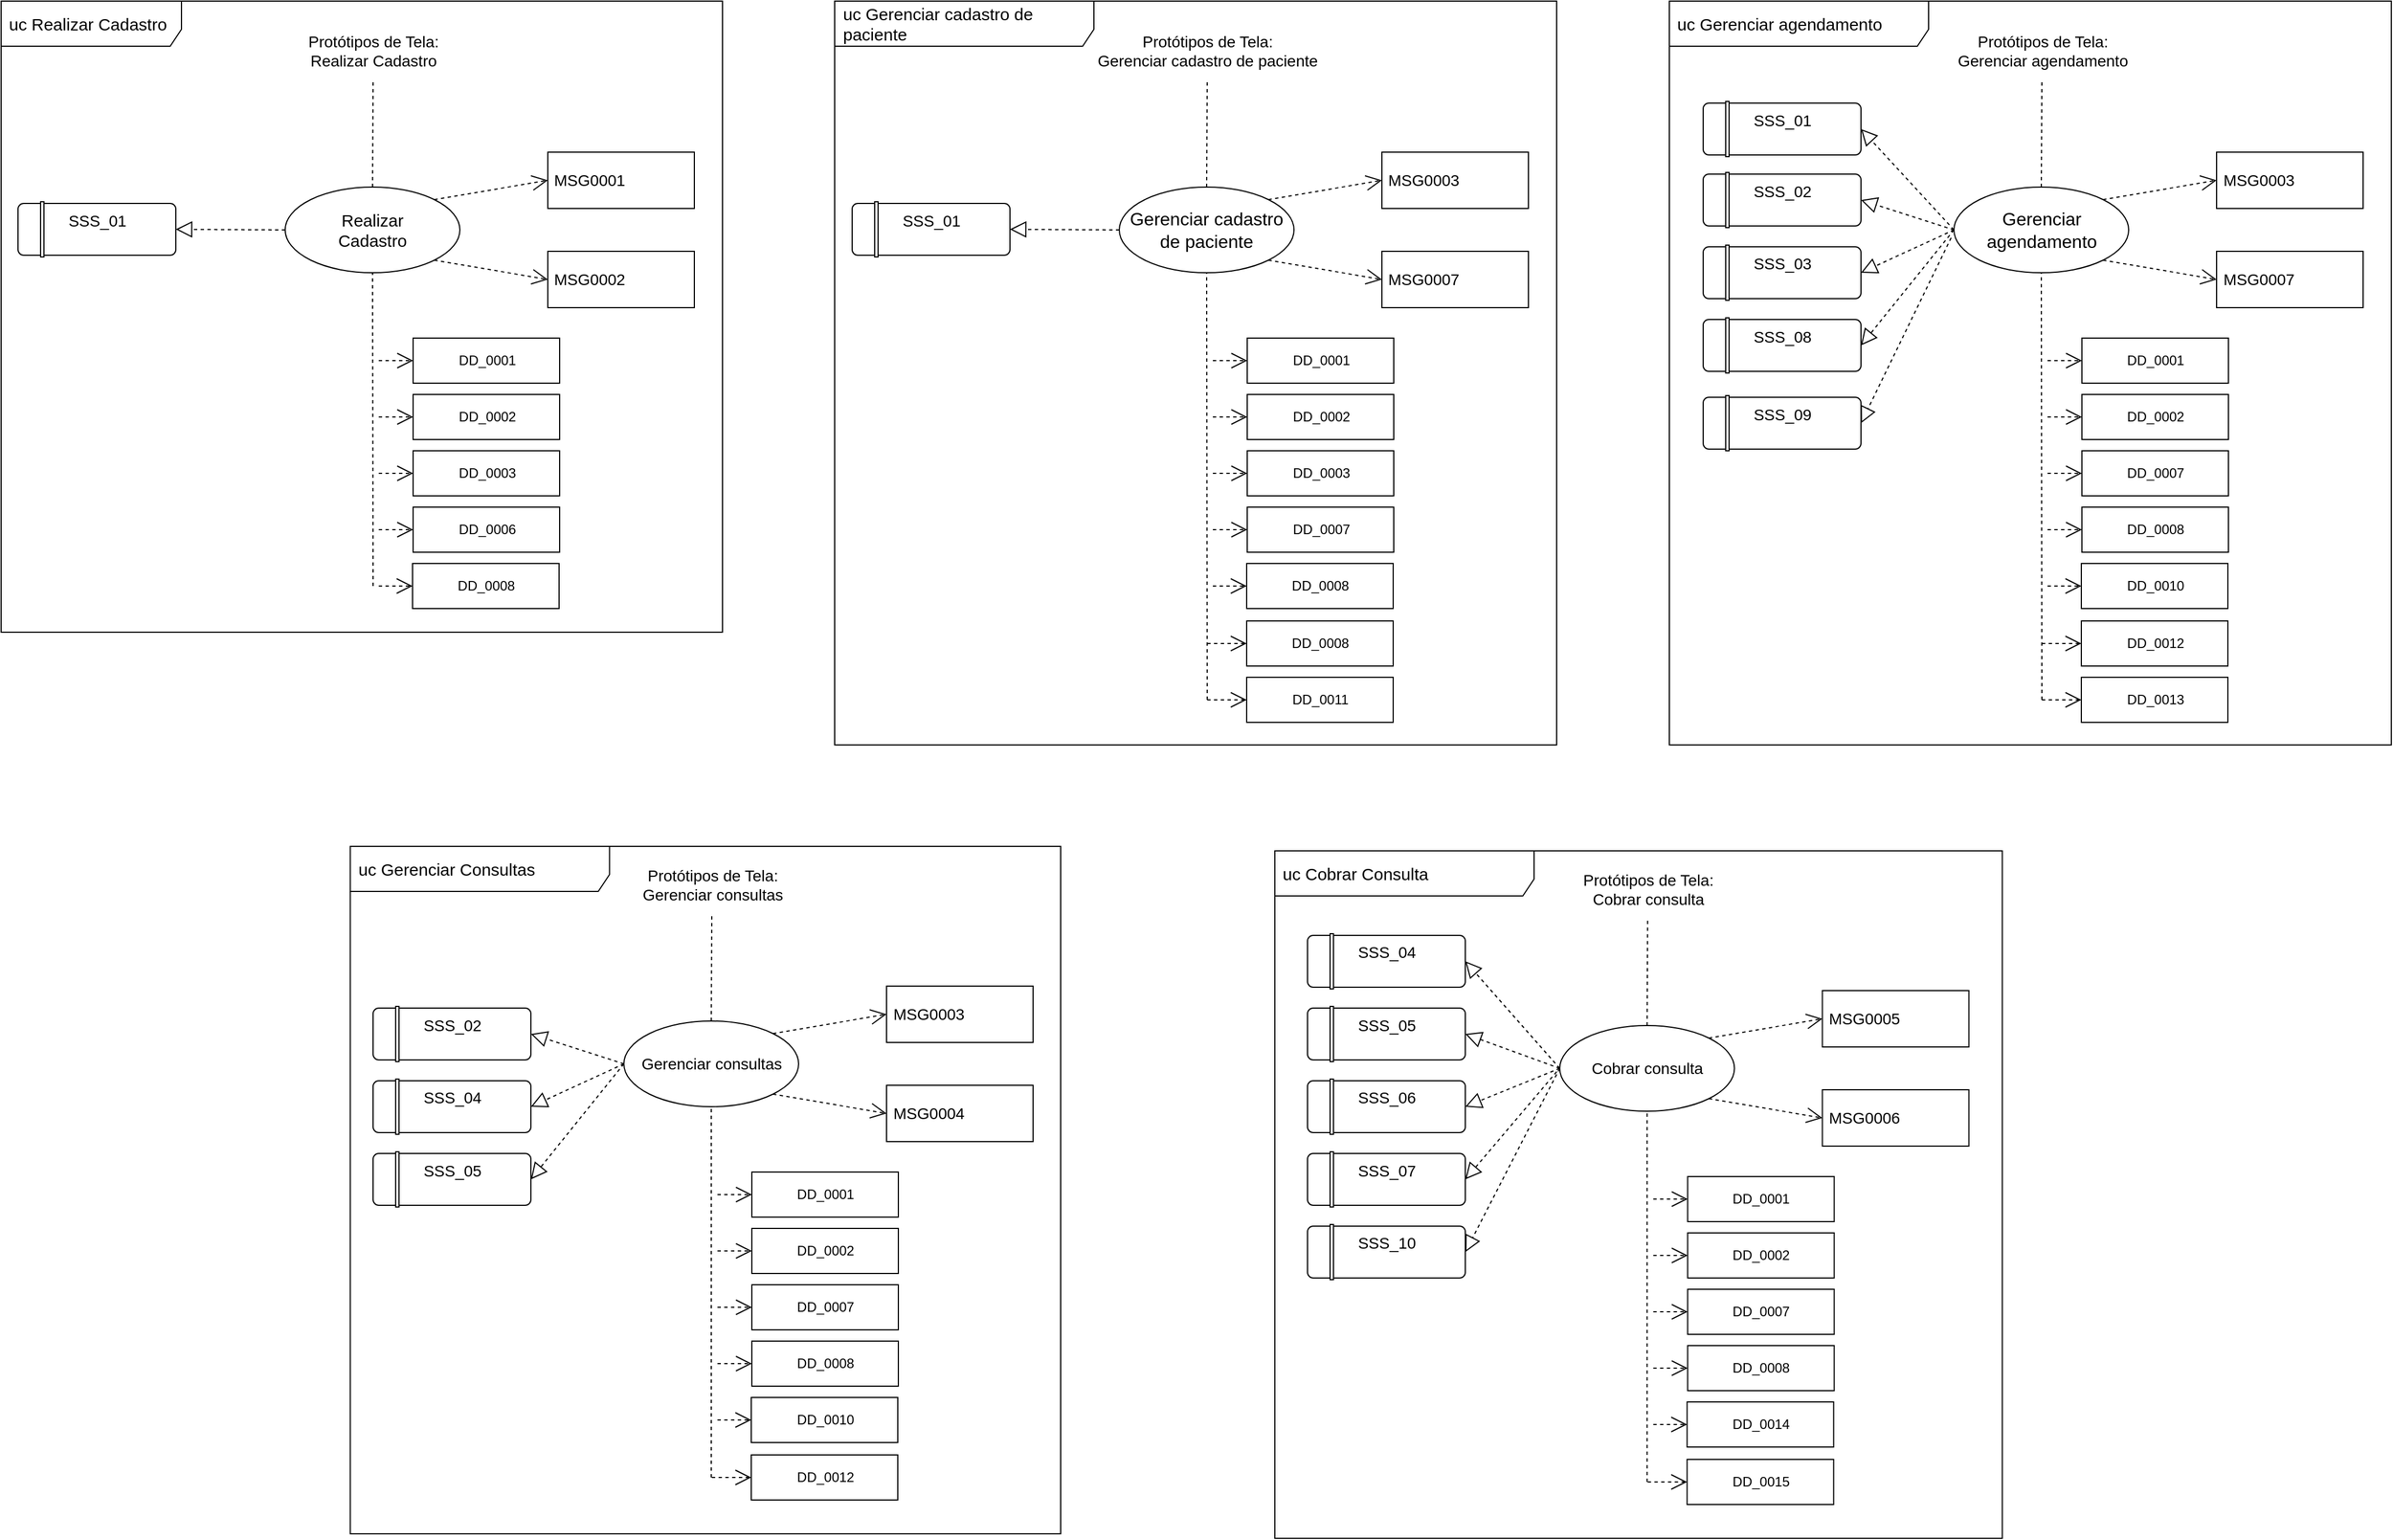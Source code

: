 <mxfile version="14.6.3" type="device"><diagram id="ehN0Pi3AUusLdpBxHb6Q" name="Página-1"><mxGraphModel dx="2526" dy="1369" grid="1" gridSize="10" guides="1" tooltips="1" connect="1" arrows="1" fold="1" page="1" pageScale="1" pageWidth="1169" pageHeight="827" math="0" shadow="0"><root><mxCell id="0"/><mxCell id="1" parent="0"/><mxCell id="2kNOTKaT5zIppETjrUo6-2" value="&lt;div style=&quot;font-size: 15px&quot;&gt;&lt;font style=&quot;font-size: 15px&quot;&gt;Realizar&lt;/font&gt;&lt;/div&gt;&lt;div style=&quot;font-size: 15px&quot;&gt;&lt;font style=&quot;font-size: 15px&quot;&gt;Cadastro&lt;br&gt;&lt;/font&gt;&lt;/div&gt;" style="ellipse;whiteSpace=wrap;html=1;" vertex="1" parent="1"><mxGeometry x="262" y="175" width="155" height="76" as="geometry"/></mxCell><mxCell id="2kNOTKaT5zIppETjrUo6-3" value="&lt;font style=&quot;font-size: 14px&quot;&gt;MSG0001&lt;/font&gt;&amp;nbsp;&amp;nbsp;&amp;nbsp;&amp;nbsp;&amp;nbsp;&amp;nbsp;&amp;nbsp;&amp;nbsp;&amp;nbsp;&amp;nbsp;&amp;nbsp;&amp;nbsp;&amp;nbsp;&amp;nbsp;&amp;nbsp;&amp;nbsp;&amp;nbsp; " style="html=1;" vertex="1" parent="1"><mxGeometry x="495" y="144" width="130" height="50" as="geometry"/></mxCell><mxCell id="2kNOTKaT5zIppETjrUo6-5" value="" style="shape=image;html=1;verticalAlign=top;verticalLabelPosition=bottom;labelBackgroundColor=#ffffff;imageAspect=0;aspect=fixed;image=https://cdn4.iconfinder.com/data/icons/basic-user-interface-elements/700/document-text-file-sheet-doc-128.png" vertex="1" parent="1"><mxGeometry x="583" y="154.5" width="29" height="29" as="geometry"/></mxCell><mxCell id="2kNOTKaT5zIppETjrUo6-6" value="&lt;font style=&quot;font-size: 14px&quot;&gt;MSG0002&lt;/font&gt; &amp;nbsp;&amp;nbsp;&amp;nbsp;&amp;nbsp;&amp;nbsp;&amp;nbsp;&amp;nbsp;&amp;nbsp;&amp;nbsp;&amp;nbsp;&amp;nbsp;&amp;nbsp;&amp;nbsp;&amp;nbsp;&amp;nbsp;&amp;nbsp; " style="html=1;" vertex="1" parent="1"><mxGeometry x="495" y="232" width="130" height="50" as="geometry"/></mxCell><mxCell id="2kNOTKaT5zIppETjrUo6-7" value="" style="shape=image;html=1;verticalAlign=top;verticalLabelPosition=bottom;labelBackgroundColor=#ffffff;imageAspect=0;aspect=fixed;image=https://cdn4.iconfinder.com/data/icons/basic-user-interface-elements/700/document-text-file-sheet-doc-128.png" vertex="1" parent="1"><mxGeometry x="582" y="241.5" width="31" height="31" as="geometry"/></mxCell><mxCell id="2kNOTKaT5zIppETjrUo6-8" value="" style="endArrow=open;html=1;exitX=1;exitY=0;exitDx=0;exitDy=0;entryX=0;entryY=0.5;entryDx=0;entryDy=0;dashed=1;endFill=0;endSize=12;" edge="1" parent="1" source="2kNOTKaT5zIppETjrUo6-2" target="2kNOTKaT5zIppETjrUo6-3"><mxGeometry width="50" height="50" relative="1" as="geometry"><mxPoint x="395" y="259" as="sourcePoint"/><mxPoint x="445" y="209" as="targetPoint"/></mxGeometry></mxCell><mxCell id="2kNOTKaT5zIppETjrUo6-9" value="" style="endArrow=open;html=1;exitX=1;exitY=1;exitDx=0;exitDy=0;entryX=0;entryY=0.5;entryDx=0;entryDy=0;endFill=0;endSize=12;dashed=1;" edge="1" parent="1" source="2kNOTKaT5zIppETjrUo6-2" target="2kNOTKaT5zIppETjrUo6-6"><mxGeometry width="50" height="50" relative="1" as="geometry"><mxPoint x="404.662" y="196.308" as="sourcePoint"/><mxPoint x="505" y="179" as="targetPoint"/></mxGeometry></mxCell><mxCell id="2kNOTKaT5zIppETjrUo6-10" value="&lt;font style=&quot;font-size: 14px&quot;&gt;SSS_01&lt;/font&gt;" style="html=1;align=center;verticalAlign=top;rounded=1;absoluteArcSize=1;arcSize=10;dashed=0;" vertex="1" parent="1"><mxGeometry x="25" y="189.5" width="140" height="46" as="geometry"/></mxCell><mxCell id="2kNOTKaT5zIppETjrUo6-12" value="" style="rounded=0;whiteSpace=wrap;html=1;" vertex="1" parent="1"><mxGeometry x="45" y="188" width="3" height="49" as="geometry"/></mxCell><mxCell id="2kNOTKaT5zIppETjrUo6-13" value="" style="endArrow=block;html=1;dashed=1;endSize=12;exitX=0;exitY=0.5;exitDx=0;exitDy=0;entryX=1;entryY=0.5;entryDx=0;entryDy=0;endFill=0;" edge="1" parent="1" source="2kNOTKaT5zIppETjrUo6-2" target="2kNOTKaT5zIppETjrUo6-10"><mxGeometry width="50" height="50" relative="1" as="geometry"><mxPoint x="325" y="299" as="sourcePoint"/><mxPoint x="375" y="249" as="targetPoint"/></mxGeometry></mxCell><mxCell id="2kNOTKaT5zIppETjrUo6-14" value="&lt;div style=&quot;font-size: 14px&quot;&gt;&lt;font style=&quot;font-size: 14px&quot;&gt;Protótipos de Tela:&lt;/font&gt;&lt;/div&gt;&lt;div style=&quot;font-size: 14px&quot;&gt;&lt;font style=&quot;font-size: 14px&quot;&gt;Realizar Cadastro&lt;br&gt;&lt;/font&gt;&lt;/div&gt;" style="text;html=1;align=center;verticalAlign=middle;resizable=0;points=[];autosize=1;strokeColor=none;" vertex="1" parent="1"><mxGeometry x="275" y="39" width="130" height="30" as="geometry"/></mxCell><mxCell id="2kNOTKaT5zIppETjrUo6-15" value="" style="endArrow=none;dashed=1;html=1;endSize=12;exitX=0.5;exitY=0;exitDx=0;exitDy=0;" edge="1" parent="1" source="2kNOTKaT5zIppETjrUo6-2"><mxGeometry width="50" height="50" relative="1" as="geometry"><mxPoint x="405" y="129" as="sourcePoint"/><mxPoint x="340" y="79" as="targetPoint"/></mxGeometry></mxCell><mxCell id="2kNOTKaT5zIppETjrUo6-16" value="DD_0001" style="html=1;" vertex="1" parent="1"><mxGeometry x="375.5" y="309" width="130" height="40" as="geometry"/></mxCell><mxCell id="2kNOTKaT5zIppETjrUo6-21" value="DD_0002" style="html=1;" vertex="1" parent="1"><mxGeometry x="375.5" y="359" width="130" height="40" as="geometry"/></mxCell><mxCell id="2kNOTKaT5zIppETjrUo6-22" value="DD_0006" style="html=1;" vertex="1" parent="1"><mxGeometry x="375.5" y="459" width="130" height="40" as="geometry"/></mxCell><mxCell id="2kNOTKaT5zIppETjrUo6-24" value="&lt;div&gt;DD_0008&lt;/div&gt;" style="html=1;" vertex="1" parent="1"><mxGeometry x="375" y="509" width="130" height="40" as="geometry"/></mxCell><mxCell id="2kNOTKaT5zIppETjrUo6-25" value="DD_0003" style="html=1;" vertex="1" parent="1"><mxGeometry x="375.5" y="409" width="130" height="40" as="geometry"/></mxCell><mxCell id="2kNOTKaT5zIppETjrUo6-27" value="" style="endArrow=none;dashed=1;html=1;endSize=12;entryX=0.5;entryY=1;entryDx=0;entryDy=0;" edge="1" parent="1" target="2kNOTKaT5zIppETjrUo6-2"><mxGeometry width="50" height="50" relative="1" as="geometry"><mxPoint x="340" y="529" as="sourcePoint"/><mxPoint x="395" y="379" as="targetPoint"/></mxGeometry></mxCell><mxCell id="2kNOTKaT5zIppETjrUo6-31" value="" style="endArrow=open;html=1;dashed=1;endSize=12;entryX=0;entryY=0.5;entryDx=0;entryDy=0;endFill=0;" edge="1" parent="1" target="2kNOTKaT5zIppETjrUo6-22"><mxGeometry width="50" height="50" relative="1" as="geometry"><mxPoint x="345" y="479" as="sourcePoint"/><mxPoint x="455" y="449" as="targetPoint"/></mxGeometry></mxCell><mxCell id="2kNOTKaT5zIppETjrUo6-32" value="" style="endArrow=open;html=1;dashed=1;endSize=12;entryX=0;entryY=0.5;entryDx=0;entryDy=0;endFill=0;" edge="1" parent="1" target="2kNOTKaT5zIppETjrUo6-24"><mxGeometry width="50" height="50" relative="1" as="geometry"><mxPoint x="345" y="529" as="sourcePoint"/><mxPoint x="455" y="449" as="targetPoint"/></mxGeometry></mxCell><mxCell id="2kNOTKaT5zIppETjrUo6-34" value="" style="endArrow=open;html=1;dashed=1;endSize=12;entryX=0;entryY=0.5;entryDx=0;entryDy=0;endFill=0;" edge="1" parent="1" target="2kNOTKaT5zIppETjrUo6-25"><mxGeometry width="50" height="50" relative="1" as="geometry"><mxPoint x="345" y="429" as="sourcePoint"/><mxPoint x="385.5" y="489" as="targetPoint"/></mxGeometry></mxCell><mxCell id="2kNOTKaT5zIppETjrUo6-35" value="" style="endArrow=open;html=1;dashed=1;endSize=12;entryX=0;entryY=0.5;entryDx=0;entryDy=0;endFill=0;" edge="1" parent="1" target="2kNOTKaT5zIppETjrUo6-21"><mxGeometry width="50" height="50" relative="1" as="geometry"><mxPoint x="345" y="379" as="sourcePoint"/><mxPoint x="385.5" y="439" as="targetPoint"/></mxGeometry></mxCell><mxCell id="2kNOTKaT5zIppETjrUo6-36" value="" style="endArrow=open;html=1;dashed=1;endSize=12;entryX=0;entryY=0.5;entryDx=0;entryDy=0;endFill=0;" edge="1" parent="1" target="2kNOTKaT5zIppETjrUo6-16"><mxGeometry width="50" height="50" relative="1" as="geometry"><mxPoint x="345" y="329" as="sourcePoint"/><mxPoint x="385.5" y="389" as="targetPoint"/></mxGeometry></mxCell><mxCell id="2kNOTKaT5zIppETjrUo6-37" value="" style="shape=image;html=1;verticalAlign=top;verticalLabelPosition=bottom;labelBackgroundColor=#ffffff;imageAspect=0;aspect=fixed;image=https://cdn4.iconfinder.com/data/icons/top-search-7/128/_1file_document_doc_paper_new_-128.png" vertex="1" parent="1"><mxGeometry x="475" y="319" width="20" height="20" as="geometry"/></mxCell><mxCell id="2kNOTKaT5zIppETjrUo6-38" value="" style="shape=image;html=1;verticalAlign=top;verticalLabelPosition=bottom;labelBackgroundColor=#ffffff;imageAspect=0;aspect=fixed;image=https://cdn4.iconfinder.com/data/icons/top-search-7/128/_1file_document_doc_paper_new_-128.png" vertex="1" parent="1"><mxGeometry x="475" y="369" width="20" height="20" as="geometry"/></mxCell><mxCell id="2kNOTKaT5zIppETjrUo6-39" value="" style="shape=image;html=1;verticalAlign=top;verticalLabelPosition=bottom;labelBackgroundColor=#ffffff;imageAspect=0;aspect=fixed;image=https://cdn4.iconfinder.com/data/icons/top-search-7/128/_1file_document_doc_paper_new_-128.png" vertex="1" parent="1"><mxGeometry x="475" y="419" width="20" height="20" as="geometry"/></mxCell><mxCell id="2kNOTKaT5zIppETjrUo6-40" value="" style="shape=image;html=1;verticalAlign=top;verticalLabelPosition=bottom;labelBackgroundColor=#ffffff;imageAspect=0;aspect=fixed;image=https://cdn4.iconfinder.com/data/icons/top-search-7/128/_1file_document_doc_paper_new_-128.png" vertex="1" parent="1"><mxGeometry x="475" y="469" width="20" height="20" as="geometry"/></mxCell><mxCell id="2kNOTKaT5zIppETjrUo6-41" value="" style="shape=image;html=1;verticalAlign=top;verticalLabelPosition=bottom;labelBackgroundColor=#ffffff;imageAspect=0;aspect=fixed;image=https://cdn4.iconfinder.com/data/icons/top-search-7/128/_1file_document_doc_paper_new_-128.png" vertex="1" parent="1"><mxGeometry x="475" y="519" width="20" height="20" as="geometry"/></mxCell><mxCell id="2kNOTKaT5zIppETjrUo6-42" value="&lt;font style=&quot;font-size: 15px&quot;&gt;uc Realizar Cadastro&lt;br&gt;&lt;/font&gt;" style="shape=umlFrame;whiteSpace=wrap;html=1;width=160;height=40;boundedLbl=1;verticalAlign=middle;align=left;spacingLeft=5;" vertex="1" parent="1"><mxGeometry x="10" y="10" width="640" height="560" as="geometry"/></mxCell><mxCell id="2kNOTKaT5zIppETjrUo6-43" value="&lt;span style=&quot;font-size: 12pt ; font-family: &amp;#34;arial&amp;#34; ; color: rgb(0 , 0 , 0) ; background-color: transparent ; font-weight: 400 ; font-style: normal ; font-variant: normal ; text-decoration: none ; vertical-align: baseline&quot; id=&quot;docs-internal-guid-daa93c55-7fff-4531-e7c6-5fceda5d9cfa&quot;&gt;Gerenciar cadastro de paciente&lt;/span&gt;" style="ellipse;whiteSpace=wrap;html=1;" vertex="1" parent="1"><mxGeometry x="1002" y="175" width="155" height="76" as="geometry"/></mxCell><mxCell id="2kNOTKaT5zIppETjrUo6-44" value="&lt;font style=&quot;font-size: 14px&quot;&gt;MSG0003&lt;/font&gt; &amp;nbsp;&amp;nbsp;&amp;nbsp;&amp;nbsp;&amp;nbsp;&amp;nbsp;&amp;nbsp;&amp;nbsp;&amp;nbsp;&amp;nbsp;&amp;nbsp;&amp;nbsp;&amp;nbsp;&amp;nbsp;&amp;nbsp;&amp;nbsp; " style="html=1;" vertex="1" parent="1"><mxGeometry x="1235" y="144" width="130" height="50" as="geometry"/></mxCell><mxCell id="2kNOTKaT5zIppETjrUo6-45" value="" style="shape=image;html=1;verticalAlign=top;verticalLabelPosition=bottom;labelBackgroundColor=#ffffff;imageAspect=0;aspect=fixed;image=https://cdn4.iconfinder.com/data/icons/basic-user-interface-elements/700/document-text-file-sheet-doc-128.png" vertex="1" parent="1"><mxGeometry x="1323" y="154.5" width="29" height="29" as="geometry"/></mxCell><mxCell id="2kNOTKaT5zIppETjrUo6-46" value="&lt;font style=&quot;font-size: 14px&quot;&gt;MSG0007&lt;/font&gt; &amp;nbsp;&amp;nbsp;&amp;nbsp;&amp;nbsp;&amp;nbsp;&amp;nbsp;&amp;nbsp;&amp;nbsp;&amp;nbsp;&amp;nbsp;&amp;nbsp;&amp;nbsp;&amp;nbsp;&amp;nbsp;&amp;nbsp;&amp;nbsp; " style="html=1;" vertex="1" parent="1"><mxGeometry x="1235" y="232" width="130" height="50" as="geometry"/></mxCell><mxCell id="2kNOTKaT5zIppETjrUo6-47" value="" style="shape=image;html=1;verticalAlign=top;verticalLabelPosition=bottom;labelBackgroundColor=#ffffff;imageAspect=0;aspect=fixed;image=https://cdn4.iconfinder.com/data/icons/basic-user-interface-elements/700/document-text-file-sheet-doc-128.png" vertex="1" parent="1"><mxGeometry x="1322" y="241.5" width="31" height="31" as="geometry"/></mxCell><mxCell id="2kNOTKaT5zIppETjrUo6-48" value="" style="endArrow=open;html=1;exitX=1;exitY=0;exitDx=0;exitDy=0;entryX=0;entryY=0.5;entryDx=0;entryDy=0;dashed=1;endFill=0;endSize=12;" edge="1" parent="1" source="2kNOTKaT5zIppETjrUo6-43" target="2kNOTKaT5zIppETjrUo6-44"><mxGeometry width="50" height="50" relative="1" as="geometry"><mxPoint x="1135" y="259" as="sourcePoint"/><mxPoint x="1185" y="209" as="targetPoint"/></mxGeometry></mxCell><mxCell id="2kNOTKaT5zIppETjrUo6-49" value="" style="endArrow=open;html=1;exitX=1;exitY=1;exitDx=0;exitDy=0;entryX=0;entryY=0.5;entryDx=0;entryDy=0;endFill=0;endSize=12;dashed=1;" edge="1" parent="1" source="2kNOTKaT5zIppETjrUo6-43" target="2kNOTKaT5zIppETjrUo6-46"><mxGeometry width="50" height="50" relative="1" as="geometry"><mxPoint x="1144.662" y="196.308" as="sourcePoint"/><mxPoint x="1245" y="179" as="targetPoint"/></mxGeometry></mxCell><mxCell id="2kNOTKaT5zIppETjrUo6-50" value="&lt;font style=&quot;font-size: 14px&quot;&gt;SSS_01&lt;/font&gt;" style="html=1;align=center;verticalAlign=top;rounded=1;absoluteArcSize=1;arcSize=10;dashed=0;" vertex="1" parent="1"><mxGeometry x="765" y="189.5" width="140" height="46" as="geometry"/></mxCell><mxCell id="2kNOTKaT5zIppETjrUo6-51" value="" style="rounded=0;whiteSpace=wrap;html=1;" vertex="1" parent="1"><mxGeometry x="785" y="188" width="3" height="49" as="geometry"/></mxCell><mxCell id="2kNOTKaT5zIppETjrUo6-52" value="" style="endArrow=block;html=1;dashed=1;endSize=12;exitX=0;exitY=0.5;exitDx=0;exitDy=0;entryX=1;entryY=0.5;entryDx=0;entryDy=0;endFill=0;" edge="1" parent="1" source="2kNOTKaT5zIppETjrUo6-43" target="2kNOTKaT5zIppETjrUo6-50"><mxGeometry width="50" height="50" relative="1" as="geometry"><mxPoint x="1065" y="299" as="sourcePoint"/><mxPoint x="1115" y="249" as="targetPoint"/></mxGeometry></mxCell><mxCell id="2kNOTKaT5zIppETjrUo6-53" value="&lt;div style=&quot;font-size: 14px&quot;&gt;&lt;font style=&quot;font-size: 14px&quot;&gt;Protótipos de Tela:&lt;/font&gt;&lt;/div&gt;&lt;div style=&quot;font-size: 14px&quot;&gt;&lt;font style=&quot;font-size: 14px&quot;&gt;Gerenciar cadastro de paciente&lt;/font&gt;&lt;/div&gt;" style="text;html=1;align=center;verticalAlign=middle;resizable=0;points=[];autosize=1;strokeColor=none;" vertex="1" parent="1"><mxGeometry x="970" y="39" width="220" height="30" as="geometry"/></mxCell><mxCell id="2kNOTKaT5zIppETjrUo6-54" value="" style="endArrow=none;dashed=1;html=1;endSize=12;exitX=0.5;exitY=0;exitDx=0;exitDy=0;" edge="1" parent="1" source="2kNOTKaT5zIppETjrUo6-43"><mxGeometry width="50" height="50" relative="1" as="geometry"><mxPoint x="1145" y="129" as="sourcePoint"/><mxPoint x="1080" y="79" as="targetPoint"/></mxGeometry></mxCell><mxCell id="2kNOTKaT5zIppETjrUo6-55" value="DD_0001" style="html=1;" vertex="1" parent="1"><mxGeometry x="1115.5" y="309" width="130" height="40" as="geometry"/></mxCell><mxCell id="2kNOTKaT5zIppETjrUo6-56" value="DD_0002" style="html=1;" vertex="1" parent="1"><mxGeometry x="1115.5" y="359" width="130" height="40" as="geometry"/></mxCell><mxCell id="2kNOTKaT5zIppETjrUo6-57" value="DD_0007" style="html=1;" vertex="1" parent="1"><mxGeometry x="1115.5" y="459" width="130" height="40" as="geometry"/></mxCell><mxCell id="2kNOTKaT5zIppETjrUo6-58" value="&lt;div&gt;DD_0008&lt;/div&gt;" style="html=1;" vertex="1" parent="1"><mxGeometry x="1115" y="509" width="130" height="40" as="geometry"/></mxCell><mxCell id="2kNOTKaT5zIppETjrUo6-59" value="DD_0003" style="html=1;" vertex="1" parent="1"><mxGeometry x="1115.5" y="409" width="130" height="40" as="geometry"/></mxCell><mxCell id="2kNOTKaT5zIppETjrUo6-60" value="" style="endArrow=none;dashed=1;html=1;endSize=12;entryX=0.5;entryY=1;entryDx=0;entryDy=0;" edge="1" parent="1" target="2kNOTKaT5zIppETjrUo6-43"><mxGeometry width="50" height="50" relative="1" as="geometry"><mxPoint x="1080" y="630" as="sourcePoint"/><mxPoint x="1135" y="379" as="targetPoint"/></mxGeometry></mxCell><mxCell id="2kNOTKaT5zIppETjrUo6-61" value="" style="endArrow=open;html=1;dashed=1;endSize=12;entryX=0;entryY=0.5;entryDx=0;entryDy=0;endFill=0;" edge="1" parent="1" target="2kNOTKaT5zIppETjrUo6-57"><mxGeometry width="50" height="50" relative="1" as="geometry"><mxPoint x="1085" y="479" as="sourcePoint"/><mxPoint x="1195" y="449" as="targetPoint"/></mxGeometry></mxCell><mxCell id="2kNOTKaT5zIppETjrUo6-62" value="" style="endArrow=open;html=1;dashed=1;endSize=12;entryX=0;entryY=0.5;entryDx=0;entryDy=0;endFill=0;" edge="1" parent="1" target="2kNOTKaT5zIppETjrUo6-58"><mxGeometry width="50" height="50" relative="1" as="geometry"><mxPoint x="1085" y="529" as="sourcePoint"/><mxPoint x="1195" y="449" as="targetPoint"/></mxGeometry></mxCell><mxCell id="2kNOTKaT5zIppETjrUo6-63" value="" style="endArrow=open;html=1;dashed=1;endSize=12;entryX=0;entryY=0.5;entryDx=0;entryDy=0;endFill=0;" edge="1" parent="1" target="2kNOTKaT5zIppETjrUo6-59"><mxGeometry width="50" height="50" relative="1" as="geometry"><mxPoint x="1085" y="429" as="sourcePoint"/><mxPoint x="1125.5" y="489" as="targetPoint"/></mxGeometry></mxCell><mxCell id="2kNOTKaT5zIppETjrUo6-64" value="" style="endArrow=open;html=1;dashed=1;endSize=12;entryX=0;entryY=0.5;entryDx=0;entryDy=0;endFill=0;" edge="1" parent="1" target="2kNOTKaT5zIppETjrUo6-56"><mxGeometry width="50" height="50" relative="1" as="geometry"><mxPoint x="1085" y="379" as="sourcePoint"/><mxPoint x="1125.5" y="439" as="targetPoint"/></mxGeometry></mxCell><mxCell id="2kNOTKaT5zIppETjrUo6-65" value="" style="endArrow=open;html=1;dashed=1;endSize=12;entryX=0;entryY=0.5;entryDx=0;entryDy=0;endFill=0;" edge="1" parent="1" target="2kNOTKaT5zIppETjrUo6-55"><mxGeometry width="50" height="50" relative="1" as="geometry"><mxPoint x="1085" y="329" as="sourcePoint"/><mxPoint x="1125.5" y="389" as="targetPoint"/></mxGeometry></mxCell><mxCell id="2kNOTKaT5zIppETjrUo6-66" value="" style="shape=image;html=1;verticalAlign=top;verticalLabelPosition=bottom;labelBackgroundColor=#ffffff;imageAspect=0;aspect=fixed;image=https://cdn4.iconfinder.com/data/icons/top-search-7/128/_1file_document_doc_paper_new_-128.png" vertex="1" parent="1"><mxGeometry x="1215" y="319" width="20" height="20" as="geometry"/></mxCell><mxCell id="2kNOTKaT5zIppETjrUo6-67" value="" style="shape=image;html=1;verticalAlign=top;verticalLabelPosition=bottom;labelBackgroundColor=#ffffff;imageAspect=0;aspect=fixed;image=https://cdn4.iconfinder.com/data/icons/top-search-7/128/_1file_document_doc_paper_new_-128.png" vertex="1" parent="1"><mxGeometry x="1215" y="369" width="20" height="20" as="geometry"/></mxCell><mxCell id="2kNOTKaT5zIppETjrUo6-68" value="" style="shape=image;html=1;verticalAlign=top;verticalLabelPosition=bottom;labelBackgroundColor=#ffffff;imageAspect=0;aspect=fixed;image=https://cdn4.iconfinder.com/data/icons/top-search-7/128/_1file_document_doc_paper_new_-128.png" vertex="1" parent="1"><mxGeometry x="1215" y="419" width="20" height="20" as="geometry"/></mxCell><mxCell id="2kNOTKaT5zIppETjrUo6-69" value="" style="shape=image;html=1;verticalAlign=top;verticalLabelPosition=bottom;labelBackgroundColor=#ffffff;imageAspect=0;aspect=fixed;image=https://cdn4.iconfinder.com/data/icons/top-search-7/128/_1file_document_doc_paper_new_-128.png" vertex="1" parent="1"><mxGeometry x="1215" y="469" width="20" height="20" as="geometry"/></mxCell><mxCell id="2kNOTKaT5zIppETjrUo6-70" value="" style="shape=image;html=1;verticalAlign=top;verticalLabelPosition=bottom;labelBackgroundColor=#ffffff;imageAspect=0;aspect=fixed;image=https://cdn4.iconfinder.com/data/icons/top-search-7/128/_1file_document_doc_paper_new_-128.png" vertex="1" parent="1"><mxGeometry x="1215" y="519" width="20" height="20" as="geometry"/></mxCell><mxCell id="2kNOTKaT5zIppETjrUo6-71" value="&lt;font style=&quot;font-size: 15px&quot;&gt;uc &lt;span style=&quot;font-family: &amp;#34;arial&amp;#34; ; color: rgb(0 , 0 , 0) ; background-color: transparent ; font-weight: 400 ; font-style: normal ; font-variant: normal ; text-decoration: none ; vertical-align: baseline&quot; id=&quot;docs-internal-guid-53ec074e-7fff-ddc8-51d7-d353f5eff132&quot;&gt;Gerenciar cadastro de paciente&lt;/span&gt;&lt;/font&gt;" style="shape=umlFrame;whiteSpace=wrap;html=1;width=230;height=40;boundedLbl=1;verticalAlign=middle;align=left;spacingLeft=5;" vertex="1" parent="1"><mxGeometry x="749.5" y="10" width="640.5" height="660" as="geometry"/></mxCell><mxCell id="2kNOTKaT5zIppETjrUo6-72" value="&lt;div&gt;DD_0008&lt;/div&gt;" style="html=1;" vertex="1" parent="1"><mxGeometry x="1115" y="560" width="130" height="40" as="geometry"/></mxCell><mxCell id="2kNOTKaT5zIppETjrUo6-73" value="" style="shape=image;html=1;verticalAlign=top;verticalLabelPosition=bottom;labelBackgroundColor=#ffffff;imageAspect=0;aspect=fixed;image=https://cdn4.iconfinder.com/data/icons/top-search-7/128/_1file_document_doc_paper_new_-128.png" vertex="1" parent="1"><mxGeometry x="1215" y="570" width="20" height="20" as="geometry"/></mxCell><mxCell id="2kNOTKaT5zIppETjrUo6-75" value="&lt;div&gt;DD_0011&lt;/div&gt;" style="html=1;" vertex="1" parent="1"><mxGeometry x="1115" y="610" width="130" height="40" as="geometry"/></mxCell><mxCell id="2kNOTKaT5zIppETjrUo6-76" value="" style="shape=image;html=1;verticalAlign=top;verticalLabelPosition=bottom;labelBackgroundColor=#ffffff;imageAspect=0;aspect=fixed;image=https://cdn4.iconfinder.com/data/icons/top-search-7/128/_1file_document_doc_paper_new_-128.png" vertex="1" parent="1"><mxGeometry x="1215" y="620" width="20" height="20" as="geometry"/></mxCell><mxCell id="2kNOTKaT5zIppETjrUo6-77" value="" style="endArrow=open;html=1;dashed=1;endSize=12;entryX=0;entryY=0.5;entryDx=0;entryDy=0;endFill=0;" edge="1" parent="1" target="2kNOTKaT5zIppETjrUo6-72"><mxGeometry width="50" height="50" relative="1" as="geometry"><mxPoint x="1080" y="580" as="sourcePoint"/><mxPoint x="1125" y="539" as="targetPoint"/></mxGeometry></mxCell><mxCell id="2kNOTKaT5zIppETjrUo6-78" value="" style="endArrow=open;html=1;dashed=1;endSize=12;entryX=0;entryY=0.5;entryDx=0;entryDy=0;endFill=0;" edge="1" parent="1" target="2kNOTKaT5zIppETjrUo6-75"><mxGeometry width="50" height="50" relative="1" as="geometry"><mxPoint x="1080" y="630" as="sourcePoint"/><mxPoint x="1125" y="590" as="targetPoint"/></mxGeometry></mxCell><mxCell id="2kNOTKaT5zIppETjrUo6-79" value="&lt;span style=&quot;font-size: 12pt ; font-family: &amp;#34;arial&amp;#34; ; color: rgb(0 , 0 , 0) ; background-color: transparent ; font-weight: 400 ; font-style: normal ; font-variant: normal ; text-decoration: none ; vertical-align: baseline&quot; id=&quot;docs-internal-guid-2b05ad1c-7fff-690a-ffc6-4832dca6349a&quot;&gt;Gerenciar agendamento&lt;/span&gt;" style="ellipse;whiteSpace=wrap;html=1;" vertex="1" parent="1"><mxGeometry x="1742.5" y="175" width="155" height="76" as="geometry"/></mxCell><mxCell id="2kNOTKaT5zIppETjrUo6-80" value="&lt;font style=&quot;font-size: 14px&quot;&gt;MSG0003&lt;/font&gt; &amp;nbsp;&amp;nbsp;&amp;nbsp;&amp;nbsp;&amp;nbsp;&amp;nbsp;&amp;nbsp;&amp;nbsp;&amp;nbsp;&amp;nbsp;&amp;nbsp;&amp;nbsp;&amp;nbsp;&amp;nbsp;&amp;nbsp;&amp;nbsp; " style="html=1;" vertex="1" parent="1"><mxGeometry x="1975.5" y="144" width="130" height="50" as="geometry"/></mxCell><mxCell id="2kNOTKaT5zIppETjrUo6-81" value="" style="shape=image;html=1;verticalAlign=top;verticalLabelPosition=bottom;labelBackgroundColor=#ffffff;imageAspect=0;aspect=fixed;image=https://cdn4.iconfinder.com/data/icons/basic-user-interface-elements/700/document-text-file-sheet-doc-128.png" vertex="1" parent="1"><mxGeometry x="2063.5" y="154.5" width="29" height="29" as="geometry"/></mxCell><mxCell id="2kNOTKaT5zIppETjrUo6-82" value="&lt;font style=&quot;font-size: 14px&quot;&gt;MSG0007&lt;/font&gt; &amp;nbsp;&amp;nbsp;&amp;nbsp;&amp;nbsp;&amp;nbsp;&amp;nbsp;&amp;nbsp;&amp;nbsp;&amp;nbsp;&amp;nbsp;&amp;nbsp;&amp;nbsp;&amp;nbsp;&amp;nbsp;&amp;nbsp;&amp;nbsp; " style="html=1;" vertex="1" parent="1"><mxGeometry x="1975.5" y="232" width="130" height="50" as="geometry"/></mxCell><mxCell id="2kNOTKaT5zIppETjrUo6-83" value="" style="shape=image;html=1;verticalAlign=top;verticalLabelPosition=bottom;labelBackgroundColor=#ffffff;imageAspect=0;aspect=fixed;image=https://cdn4.iconfinder.com/data/icons/basic-user-interface-elements/700/document-text-file-sheet-doc-128.png" vertex="1" parent="1"><mxGeometry x="2062.5" y="241.5" width="31" height="31" as="geometry"/></mxCell><mxCell id="2kNOTKaT5zIppETjrUo6-84" value="" style="endArrow=open;html=1;exitX=1;exitY=0;exitDx=0;exitDy=0;entryX=0;entryY=0.5;entryDx=0;entryDy=0;dashed=1;endFill=0;endSize=12;" edge="1" parent="1" source="2kNOTKaT5zIppETjrUo6-79" target="2kNOTKaT5zIppETjrUo6-80"><mxGeometry width="50" height="50" relative="1" as="geometry"><mxPoint x="1875.5" y="259" as="sourcePoint"/><mxPoint x="1925.5" y="209" as="targetPoint"/></mxGeometry></mxCell><mxCell id="2kNOTKaT5zIppETjrUo6-85" value="" style="endArrow=open;html=1;exitX=1;exitY=1;exitDx=0;exitDy=0;entryX=0;entryY=0.5;entryDx=0;entryDy=0;endFill=0;endSize=12;dashed=1;" edge="1" parent="1" source="2kNOTKaT5zIppETjrUo6-79" target="2kNOTKaT5zIppETjrUo6-82"><mxGeometry width="50" height="50" relative="1" as="geometry"><mxPoint x="1885.162" y="196.308" as="sourcePoint"/><mxPoint x="1985.5" y="179" as="targetPoint"/></mxGeometry></mxCell><mxCell id="2kNOTKaT5zIppETjrUo6-86" value="&lt;font style=&quot;font-size: 14px&quot;&gt;SSS_01&lt;/font&gt;" style="html=1;align=center;verticalAlign=top;rounded=1;absoluteArcSize=1;arcSize=10;dashed=0;" vertex="1" parent="1"><mxGeometry x="1520" y="100.5" width="140" height="46" as="geometry"/></mxCell><mxCell id="2kNOTKaT5zIppETjrUo6-87" value="" style="rounded=0;whiteSpace=wrap;html=1;" vertex="1" parent="1"><mxGeometry x="1540" y="99" width="3" height="49" as="geometry"/></mxCell><mxCell id="2kNOTKaT5zIppETjrUo6-88" value="" style="endArrow=block;html=1;dashed=1;endSize=12;exitX=0;exitY=0.5;exitDx=0;exitDy=0;endFill=0;entryX=1;entryY=0.5;entryDx=0;entryDy=0;" edge="1" parent="1" source="2kNOTKaT5zIppETjrUo6-79" target="2kNOTKaT5zIppETjrUo6-86"><mxGeometry width="50" height="50" relative="1" as="geometry"><mxPoint x="1805.5" y="299" as="sourcePoint"/><mxPoint x="1690" y="180" as="targetPoint"/></mxGeometry></mxCell><mxCell id="2kNOTKaT5zIppETjrUo6-89" value="&lt;div style=&quot;font-size: 14px&quot;&gt;&lt;font style=&quot;font-size: 14px&quot;&gt;Protótipos de Tela:&lt;/font&gt;&lt;/div&gt;&lt;div style=&quot;font-size: 14px&quot;&gt;&lt;font style=&quot;font-size: 14px&quot;&gt;Gerenciar agendamento&lt;/font&gt;&lt;/div&gt;" style="text;html=1;align=center;verticalAlign=middle;resizable=0;points=[];autosize=1;strokeColor=none;" vertex="1" parent="1"><mxGeometry x="1735.5" y="39" width="170" height="30" as="geometry"/></mxCell><mxCell id="2kNOTKaT5zIppETjrUo6-90" value="" style="endArrow=none;dashed=1;html=1;endSize=12;exitX=0.5;exitY=0;exitDx=0;exitDy=0;" edge="1" parent="1" source="2kNOTKaT5zIppETjrUo6-79"><mxGeometry width="50" height="50" relative="1" as="geometry"><mxPoint x="1885.5" y="129" as="sourcePoint"/><mxPoint x="1820.5" y="79" as="targetPoint"/></mxGeometry></mxCell><mxCell id="2kNOTKaT5zIppETjrUo6-91" value="DD_0001" style="html=1;" vertex="1" parent="1"><mxGeometry x="1856" y="309" width="130" height="40" as="geometry"/></mxCell><mxCell id="2kNOTKaT5zIppETjrUo6-92" value="DD_0002" style="html=1;" vertex="1" parent="1"><mxGeometry x="1856" y="359" width="130" height="40" as="geometry"/></mxCell><mxCell id="2kNOTKaT5zIppETjrUo6-93" value="DD_0008" style="html=1;" vertex="1" parent="1"><mxGeometry x="1856" y="459" width="130" height="40" as="geometry"/></mxCell><mxCell id="2kNOTKaT5zIppETjrUo6-94" value="&lt;div&gt;DD_0010&lt;/div&gt;" style="html=1;" vertex="1" parent="1"><mxGeometry x="1855.5" y="509" width="130" height="40" as="geometry"/></mxCell><mxCell id="2kNOTKaT5zIppETjrUo6-95" value="DD_0007" style="html=1;" vertex="1" parent="1"><mxGeometry x="1856" y="409" width="130" height="40" as="geometry"/></mxCell><mxCell id="2kNOTKaT5zIppETjrUo6-96" value="" style="endArrow=none;dashed=1;html=1;endSize=12;entryX=0.5;entryY=1;entryDx=0;entryDy=0;" edge="1" parent="1" target="2kNOTKaT5zIppETjrUo6-79"><mxGeometry width="50" height="50" relative="1" as="geometry"><mxPoint x="1820.5" y="630" as="sourcePoint"/><mxPoint x="1875.5" y="379" as="targetPoint"/></mxGeometry></mxCell><mxCell id="2kNOTKaT5zIppETjrUo6-97" value="" style="endArrow=open;html=1;dashed=1;endSize=12;entryX=0;entryY=0.5;entryDx=0;entryDy=0;endFill=0;" edge="1" parent="1" target="2kNOTKaT5zIppETjrUo6-93"><mxGeometry width="50" height="50" relative="1" as="geometry"><mxPoint x="1825.5" y="479" as="sourcePoint"/><mxPoint x="1935.5" y="449" as="targetPoint"/></mxGeometry></mxCell><mxCell id="2kNOTKaT5zIppETjrUo6-98" value="" style="endArrow=open;html=1;dashed=1;endSize=12;entryX=0;entryY=0.5;entryDx=0;entryDy=0;endFill=0;" edge="1" parent="1" target="2kNOTKaT5zIppETjrUo6-94"><mxGeometry width="50" height="50" relative="1" as="geometry"><mxPoint x="1825.5" y="529" as="sourcePoint"/><mxPoint x="1935.5" y="449" as="targetPoint"/></mxGeometry></mxCell><mxCell id="2kNOTKaT5zIppETjrUo6-99" value="" style="endArrow=open;html=1;dashed=1;endSize=12;entryX=0;entryY=0.5;entryDx=0;entryDy=0;endFill=0;" edge="1" parent="1" target="2kNOTKaT5zIppETjrUo6-95"><mxGeometry width="50" height="50" relative="1" as="geometry"><mxPoint x="1825.5" y="429" as="sourcePoint"/><mxPoint x="1866" y="489" as="targetPoint"/></mxGeometry></mxCell><mxCell id="2kNOTKaT5zIppETjrUo6-100" value="" style="endArrow=open;html=1;dashed=1;endSize=12;entryX=0;entryY=0.5;entryDx=0;entryDy=0;endFill=0;" edge="1" parent="1" target="2kNOTKaT5zIppETjrUo6-92"><mxGeometry width="50" height="50" relative="1" as="geometry"><mxPoint x="1825.5" y="379" as="sourcePoint"/><mxPoint x="1866" y="439" as="targetPoint"/></mxGeometry></mxCell><mxCell id="2kNOTKaT5zIppETjrUo6-101" value="" style="endArrow=open;html=1;dashed=1;endSize=12;entryX=0;entryY=0.5;entryDx=0;entryDy=0;endFill=0;" edge="1" parent="1" target="2kNOTKaT5zIppETjrUo6-91"><mxGeometry width="50" height="50" relative="1" as="geometry"><mxPoint x="1825.5" y="329" as="sourcePoint"/><mxPoint x="1866" y="389" as="targetPoint"/></mxGeometry></mxCell><mxCell id="2kNOTKaT5zIppETjrUo6-102" value="" style="shape=image;html=1;verticalAlign=top;verticalLabelPosition=bottom;labelBackgroundColor=#ffffff;imageAspect=0;aspect=fixed;image=https://cdn4.iconfinder.com/data/icons/top-search-7/128/_1file_document_doc_paper_new_-128.png" vertex="1" parent="1"><mxGeometry x="1955.5" y="319" width="20" height="20" as="geometry"/></mxCell><mxCell id="2kNOTKaT5zIppETjrUo6-103" value="" style="shape=image;html=1;verticalAlign=top;verticalLabelPosition=bottom;labelBackgroundColor=#ffffff;imageAspect=0;aspect=fixed;image=https://cdn4.iconfinder.com/data/icons/top-search-7/128/_1file_document_doc_paper_new_-128.png" vertex="1" parent="1"><mxGeometry x="1955.5" y="369" width="20" height="20" as="geometry"/></mxCell><mxCell id="2kNOTKaT5zIppETjrUo6-104" value="" style="shape=image;html=1;verticalAlign=top;verticalLabelPosition=bottom;labelBackgroundColor=#ffffff;imageAspect=0;aspect=fixed;image=https://cdn4.iconfinder.com/data/icons/top-search-7/128/_1file_document_doc_paper_new_-128.png" vertex="1" parent="1"><mxGeometry x="1955.5" y="419" width="20" height="20" as="geometry"/></mxCell><mxCell id="2kNOTKaT5zIppETjrUo6-105" value="" style="shape=image;html=1;verticalAlign=top;verticalLabelPosition=bottom;labelBackgroundColor=#ffffff;imageAspect=0;aspect=fixed;image=https://cdn4.iconfinder.com/data/icons/top-search-7/128/_1file_document_doc_paper_new_-128.png" vertex="1" parent="1"><mxGeometry x="1955.5" y="469" width="20" height="20" as="geometry"/></mxCell><mxCell id="2kNOTKaT5zIppETjrUo6-106" value="" style="shape=image;html=1;verticalAlign=top;verticalLabelPosition=bottom;labelBackgroundColor=#ffffff;imageAspect=0;aspect=fixed;image=https://cdn4.iconfinder.com/data/icons/top-search-7/128/_1file_document_doc_paper_new_-128.png" vertex="1" parent="1"><mxGeometry x="1955.5" y="519" width="20" height="20" as="geometry"/></mxCell><mxCell id="2kNOTKaT5zIppETjrUo6-107" value="&lt;font style=&quot;font-size: 15px&quot;&gt;uc Gerenciar agendamento&lt;/font&gt;" style="shape=umlFrame;whiteSpace=wrap;html=1;width=230;height=40;boundedLbl=1;verticalAlign=middle;align=left;spacingLeft=5;" vertex="1" parent="1"><mxGeometry x="1490" y="10" width="640.5" height="660" as="geometry"/></mxCell><mxCell id="2kNOTKaT5zIppETjrUo6-108" value="&lt;div&gt;DD_0012&lt;/div&gt;" style="html=1;" vertex="1" parent="1"><mxGeometry x="1855.5" y="560" width="130" height="40" as="geometry"/></mxCell><mxCell id="2kNOTKaT5zIppETjrUo6-109" value="" style="shape=image;html=1;verticalAlign=top;verticalLabelPosition=bottom;labelBackgroundColor=#ffffff;imageAspect=0;aspect=fixed;image=https://cdn4.iconfinder.com/data/icons/top-search-7/128/_1file_document_doc_paper_new_-128.png" vertex="1" parent="1"><mxGeometry x="1955.5" y="570" width="20" height="20" as="geometry"/></mxCell><mxCell id="2kNOTKaT5zIppETjrUo6-110" value="&lt;div&gt;DD_0013&lt;/div&gt;" style="html=1;" vertex="1" parent="1"><mxGeometry x="1855.5" y="610" width="130" height="40" as="geometry"/></mxCell><mxCell id="2kNOTKaT5zIppETjrUo6-111" value="" style="shape=image;html=1;verticalAlign=top;verticalLabelPosition=bottom;labelBackgroundColor=#ffffff;imageAspect=0;aspect=fixed;image=https://cdn4.iconfinder.com/data/icons/top-search-7/128/_1file_document_doc_paper_new_-128.png" vertex="1" parent="1"><mxGeometry x="1955.5" y="620" width="20" height="20" as="geometry"/></mxCell><mxCell id="2kNOTKaT5zIppETjrUo6-112" value="" style="endArrow=open;html=1;dashed=1;endSize=12;entryX=0;entryY=0.5;entryDx=0;entryDy=0;endFill=0;" edge="1" parent="1" target="2kNOTKaT5zIppETjrUo6-108"><mxGeometry width="50" height="50" relative="1" as="geometry"><mxPoint x="1820.5" y="580" as="sourcePoint"/><mxPoint x="1865.5" y="539" as="targetPoint"/></mxGeometry></mxCell><mxCell id="2kNOTKaT5zIppETjrUo6-113" value="" style="endArrow=open;html=1;dashed=1;endSize=12;entryX=0;entryY=0.5;entryDx=0;entryDy=0;endFill=0;" edge="1" parent="1" target="2kNOTKaT5zIppETjrUo6-110"><mxGeometry width="50" height="50" relative="1" as="geometry"><mxPoint x="1820.5" y="630" as="sourcePoint"/><mxPoint x="1865.5" y="590" as="targetPoint"/></mxGeometry></mxCell><mxCell id="2kNOTKaT5zIppETjrUo6-115" value="&lt;font style=&quot;font-size: 14px&quot;&gt;SSS_02&lt;/font&gt;" style="html=1;align=center;verticalAlign=top;rounded=1;absoluteArcSize=1;arcSize=10;dashed=0;" vertex="1" parent="1"><mxGeometry x="1520" y="163.5" width="140" height="46" as="geometry"/></mxCell><mxCell id="2kNOTKaT5zIppETjrUo6-116" value="" style="rounded=0;whiteSpace=wrap;html=1;" vertex="1" parent="1"><mxGeometry x="1540" y="162" width="3" height="49" as="geometry"/></mxCell><mxCell id="2kNOTKaT5zIppETjrUo6-117" value="&lt;font style=&quot;font-size: 14px&quot;&gt;SSS_03&lt;/font&gt;" style="html=1;align=center;verticalAlign=top;rounded=1;absoluteArcSize=1;arcSize=10;dashed=0;" vertex="1" parent="1"><mxGeometry x="1520" y="228" width="140" height="46" as="geometry"/></mxCell><mxCell id="2kNOTKaT5zIppETjrUo6-118" value="" style="rounded=0;whiteSpace=wrap;html=1;" vertex="1" parent="1"><mxGeometry x="1540" y="226.5" width="3" height="49" as="geometry"/></mxCell><mxCell id="2kNOTKaT5zIppETjrUo6-119" value="&lt;font style=&quot;font-size: 14px&quot;&gt;SSS_08&lt;/font&gt;" style="html=1;align=center;verticalAlign=top;rounded=1;absoluteArcSize=1;arcSize=10;dashed=0;" vertex="1" parent="1"><mxGeometry x="1520" y="292.5" width="140" height="46" as="geometry"/></mxCell><mxCell id="2kNOTKaT5zIppETjrUo6-120" value="" style="rounded=0;whiteSpace=wrap;html=1;" vertex="1" parent="1"><mxGeometry x="1540" y="291" width="3" height="49" as="geometry"/></mxCell><mxCell id="2kNOTKaT5zIppETjrUo6-121" value="&lt;font style=&quot;font-size: 14px&quot;&gt;SSS_09&lt;/font&gt;" style="html=1;align=center;verticalAlign=top;rounded=1;absoluteArcSize=1;arcSize=10;dashed=0;" vertex="1" parent="1"><mxGeometry x="1520" y="361.5" width="140" height="46" as="geometry"/></mxCell><mxCell id="2kNOTKaT5zIppETjrUo6-122" value="" style="rounded=0;whiteSpace=wrap;html=1;" vertex="1" parent="1"><mxGeometry x="1540" y="360" width="3" height="49" as="geometry"/></mxCell><mxCell id="2kNOTKaT5zIppETjrUo6-123" value="" style="endArrow=block;html=1;dashed=1;endSize=12;exitX=0;exitY=0.5;exitDx=0;exitDy=0;endFill=0;entryX=1;entryY=0.5;entryDx=0;entryDy=0;" edge="1" parent="1" source="2kNOTKaT5zIppETjrUo6-79" target="2kNOTKaT5zIppETjrUo6-115"><mxGeometry width="50" height="50" relative="1" as="geometry"><mxPoint x="1752.5" y="223" as="sourcePoint"/><mxPoint x="1670" y="133.5" as="targetPoint"/></mxGeometry></mxCell><mxCell id="2kNOTKaT5zIppETjrUo6-124" value="" style="endArrow=block;html=1;dashed=1;endSize=12;exitX=0;exitY=0.5;exitDx=0;exitDy=0;endFill=0;entryX=1;entryY=0.5;entryDx=0;entryDy=0;" edge="1" parent="1" source="2kNOTKaT5zIppETjrUo6-79" target="2kNOTKaT5zIppETjrUo6-117"><mxGeometry width="50" height="50" relative="1" as="geometry"><mxPoint x="1762.5" y="233" as="sourcePoint"/><mxPoint x="1670" y="196.5" as="targetPoint"/></mxGeometry></mxCell><mxCell id="2kNOTKaT5zIppETjrUo6-125" value="" style="endArrow=block;html=1;dashed=1;endSize=12;exitX=0;exitY=0.5;exitDx=0;exitDy=0;endFill=0;entryX=1;entryY=0.5;entryDx=0;entryDy=0;" edge="1" parent="1" source="2kNOTKaT5zIppETjrUo6-79" target="2kNOTKaT5zIppETjrUo6-119"><mxGeometry width="50" height="50" relative="1" as="geometry"><mxPoint x="1772.5" y="243" as="sourcePoint"/><mxPoint x="1670" y="261" as="targetPoint"/></mxGeometry></mxCell><mxCell id="2kNOTKaT5zIppETjrUo6-126" value="" style="endArrow=block;html=1;dashed=1;endSize=12;endFill=0;entryX=1;entryY=0.5;entryDx=0;entryDy=0;" edge="1" parent="1" target="2kNOTKaT5zIppETjrUo6-121"><mxGeometry width="50" height="50" relative="1" as="geometry"><mxPoint x="1740" y="220" as="sourcePoint"/><mxPoint x="1670" y="325.5" as="targetPoint"/></mxGeometry></mxCell><mxCell id="2kNOTKaT5zIppETjrUo6-127" value="&lt;font style=&quot;font-size: 14px&quot;&gt;Gerenciar consultas&lt;/font&gt;" style="ellipse;whiteSpace=wrap;html=1;" vertex="1" parent="1"><mxGeometry x="562.5" y="915" width="155" height="76" as="geometry"/></mxCell><mxCell id="2kNOTKaT5zIppETjrUo6-128" value="&lt;font style=&quot;font-size: 14px&quot;&gt;MSG0003&lt;/font&gt; &amp;nbsp;&amp;nbsp;&amp;nbsp;&amp;nbsp;&amp;nbsp;&amp;nbsp;&amp;nbsp;&amp;nbsp;&amp;nbsp;&amp;nbsp;&amp;nbsp;&amp;nbsp;&amp;nbsp;&amp;nbsp;&amp;nbsp;&amp;nbsp; " style="html=1;" vertex="1" parent="1"><mxGeometry x="795.5" y="884" width="130" height="50" as="geometry"/></mxCell><mxCell id="2kNOTKaT5zIppETjrUo6-129" value="" style="shape=image;html=1;verticalAlign=top;verticalLabelPosition=bottom;labelBackgroundColor=#ffffff;imageAspect=0;aspect=fixed;image=https://cdn4.iconfinder.com/data/icons/basic-user-interface-elements/700/document-text-file-sheet-doc-128.png" vertex="1" parent="1"><mxGeometry x="883.5" y="894.5" width="29" height="29" as="geometry"/></mxCell><mxCell id="2kNOTKaT5zIppETjrUo6-130" value="&lt;font style=&quot;font-size: 14px&quot;&gt;MSG0004&lt;/font&gt; &amp;nbsp;&amp;nbsp;&amp;nbsp;&amp;nbsp;&amp;nbsp;&amp;nbsp;&amp;nbsp;&amp;nbsp;&amp;nbsp;&amp;nbsp;&amp;nbsp;&amp;nbsp;&amp;nbsp;&amp;nbsp;&amp;nbsp;&amp;nbsp; " style="html=1;" vertex="1" parent="1"><mxGeometry x="795.5" y="972" width="130" height="50" as="geometry"/></mxCell><mxCell id="2kNOTKaT5zIppETjrUo6-131" value="" style="shape=image;html=1;verticalAlign=top;verticalLabelPosition=bottom;labelBackgroundColor=#ffffff;imageAspect=0;aspect=fixed;image=https://cdn4.iconfinder.com/data/icons/basic-user-interface-elements/700/document-text-file-sheet-doc-128.png" vertex="1" parent="1"><mxGeometry x="882.5" y="981.5" width="31" height="31" as="geometry"/></mxCell><mxCell id="2kNOTKaT5zIppETjrUo6-132" value="" style="endArrow=open;html=1;exitX=1;exitY=0;exitDx=0;exitDy=0;entryX=0;entryY=0.5;entryDx=0;entryDy=0;dashed=1;endFill=0;endSize=12;" edge="1" parent="1" source="2kNOTKaT5zIppETjrUo6-127" target="2kNOTKaT5zIppETjrUo6-128"><mxGeometry width="50" height="50" relative="1" as="geometry"><mxPoint x="695.5" y="999" as="sourcePoint"/><mxPoint x="745.5" y="949" as="targetPoint"/></mxGeometry></mxCell><mxCell id="2kNOTKaT5zIppETjrUo6-133" value="" style="endArrow=open;html=1;exitX=1;exitY=1;exitDx=0;exitDy=0;entryX=0;entryY=0.5;entryDx=0;entryDy=0;endFill=0;endSize=12;dashed=1;" edge="1" parent="1" source="2kNOTKaT5zIppETjrUo6-127" target="2kNOTKaT5zIppETjrUo6-130"><mxGeometry width="50" height="50" relative="1" as="geometry"><mxPoint x="705.162" y="936.308" as="sourcePoint"/><mxPoint x="805.5" y="919" as="targetPoint"/></mxGeometry></mxCell><mxCell id="2kNOTKaT5zIppETjrUo6-137" value="&lt;div style=&quot;font-size: 14px&quot;&gt;&lt;font style=&quot;font-size: 14px&quot;&gt;Protótipos de Tela:&lt;/font&gt;&lt;/div&gt;&lt;div style=&quot;font-size: 14px&quot;&gt;&lt;font style=&quot;font-size: 14px&quot;&gt;Gerenciar consultas&lt;/font&gt;&lt;/div&gt;" style="text;html=1;align=center;verticalAlign=middle;resizable=0;points=[];autosize=1;strokeColor=none;" vertex="1" parent="1"><mxGeometry x="570.5" y="779" width="140" height="30" as="geometry"/></mxCell><mxCell id="2kNOTKaT5zIppETjrUo6-138" value="" style="endArrow=none;dashed=1;html=1;endSize=12;exitX=0.5;exitY=0;exitDx=0;exitDy=0;" edge="1" parent="1" source="2kNOTKaT5zIppETjrUo6-127"><mxGeometry width="50" height="50" relative="1" as="geometry"><mxPoint x="705.5" y="869" as="sourcePoint"/><mxPoint x="640.5" y="819" as="targetPoint"/></mxGeometry></mxCell><mxCell id="2kNOTKaT5zIppETjrUo6-139" value="DD_0001" style="html=1;" vertex="1" parent="1"><mxGeometry x="676" y="1049" width="130" height="40" as="geometry"/></mxCell><mxCell id="2kNOTKaT5zIppETjrUo6-140" value="DD_0002" style="html=1;" vertex="1" parent="1"><mxGeometry x="676" y="1099" width="130" height="40" as="geometry"/></mxCell><mxCell id="2kNOTKaT5zIppETjrUo6-141" value="DD_0008" style="html=1;" vertex="1" parent="1"><mxGeometry x="676" y="1199" width="130" height="40" as="geometry"/></mxCell><mxCell id="2kNOTKaT5zIppETjrUo6-142" value="&lt;div&gt;DD_0010&lt;/div&gt;" style="html=1;" vertex="1" parent="1"><mxGeometry x="675.5" y="1249" width="130" height="40" as="geometry"/></mxCell><mxCell id="2kNOTKaT5zIppETjrUo6-143" value="DD_0007" style="html=1;" vertex="1" parent="1"><mxGeometry x="676" y="1149" width="130" height="40" as="geometry"/></mxCell><mxCell id="2kNOTKaT5zIppETjrUo6-144" value="" style="endArrow=none;dashed=1;html=1;endSize=12;entryX=0.5;entryY=1;entryDx=0;entryDy=0;" edge="1" parent="1" target="2kNOTKaT5zIppETjrUo6-127"><mxGeometry width="50" height="50" relative="1" as="geometry"><mxPoint x="640" y="1320" as="sourcePoint"/><mxPoint x="695.5" y="1119" as="targetPoint"/></mxGeometry></mxCell><mxCell id="2kNOTKaT5zIppETjrUo6-145" value="" style="endArrow=open;html=1;dashed=1;endSize=12;entryX=0;entryY=0.5;entryDx=0;entryDy=0;endFill=0;" edge="1" parent="1" target="2kNOTKaT5zIppETjrUo6-141"><mxGeometry width="50" height="50" relative="1" as="geometry"><mxPoint x="645.5" y="1219" as="sourcePoint"/><mxPoint x="755.5" y="1189" as="targetPoint"/></mxGeometry></mxCell><mxCell id="2kNOTKaT5zIppETjrUo6-146" value="" style="endArrow=open;html=1;dashed=1;endSize=12;entryX=0;entryY=0.5;entryDx=0;entryDy=0;endFill=0;" edge="1" parent="1" target="2kNOTKaT5zIppETjrUo6-142"><mxGeometry width="50" height="50" relative="1" as="geometry"><mxPoint x="645.5" y="1269" as="sourcePoint"/><mxPoint x="755.5" y="1189" as="targetPoint"/></mxGeometry></mxCell><mxCell id="2kNOTKaT5zIppETjrUo6-147" value="" style="endArrow=open;html=1;dashed=1;endSize=12;entryX=0;entryY=0.5;entryDx=0;entryDy=0;endFill=0;" edge="1" parent="1" target="2kNOTKaT5zIppETjrUo6-143"><mxGeometry width="50" height="50" relative="1" as="geometry"><mxPoint x="645.5" y="1169" as="sourcePoint"/><mxPoint x="686" y="1229" as="targetPoint"/></mxGeometry></mxCell><mxCell id="2kNOTKaT5zIppETjrUo6-148" value="" style="endArrow=open;html=1;dashed=1;endSize=12;entryX=0;entryY=0.5;entryDx=0;entryDy=0;endFill=0;" edge="1" parent="1" target="2kNOTKaT5zIppETjrUo6-140"><mxGeometry width="50" height="50" relative="1" as="geometry"><mxPoint x="645.5" y="1119" as="sourcePoint"/><mxPoint x="686" y="1179" as="targetPoint"/></mxGeometry></mxCell><mxCell id="2kNOTKaT5zIppETjrUo6-149" value="" style="endArrow=open;html=1;dashed=1;endSize=12;entryX=0;entryY=0.5;entryDx=0;entryDy=0;endFill=0;" edge="1" parent="1" target="2kNOTKaT5zIppETjrUo6-139"><mxGeometry width="50" height="50" relative="1" as="geometry"><mxPoint x="645.5" y="1069" as="sourcePoint"/><mxPoint x="686" y="1129" as="targetPoint"/></mxGeometry></mxCell><mxCell id="2kNOTKaT5zIppETjrUo6-150" value="" style="shape=image;html=1;verticalAlign=top;verticalLabelPosition=bottom;labelBackgroundColor=#ffffff;imageAspect=0;aspect=fixed;image=https://cdn4.iconfinder.com/data/icons/top-search-7/128/_1file_document_doc_paper_new_-128.png" vertex="1" parent="1"><mxGeometry x="775.5" y="1059" width="20" height="20" as="geometry"/></mxCell><mxCell id="2kNOTKaT5zIppETjrUo6-151" value="" style="shape=image;html=1;verticalAlign=top;verticalLabelPosition=bottom;labelBackgroundColor=#ffffff;imageAspect=0;aspect=fixed;image=https://cdn4.iconfinder.com/data/icons/top-search-7/128/_1file_document_doc_paper_new_-128.png" vertex="1" parent="1"><mxGeometry x="775.5" y="1109" width="20" height="20" as="geometry"/></mxCell><mxCell id="2kNOTKaT5zIppETjrUo6-152" value="" style="shape=image;html=1;verticalAlign=top;verticalLabelPosition=bottom;labelBackgroundColor=#ffffff;imageAspect=0;aspect=fixed;image=https://cdn4.iconfinder.com/data/icons/top-search-7/128/_1file_document_doc_paper_new_-128.png" vertex="1" parent="1"><mxGeometry x="775.5" y="1159" width="20" height="20" as="geometry"/></mxCell><mxCell id="2kNOTKaT5zIppETjrUo6-153" value="" style="shape=image;html=1;verticalAlign=top;verticalLabelPosition=bottom;labelBackgroundColor=#ffffff;imageAspect=0;aspect=fixed;image=https://cdn4.iconfinder.com/data/icons/top-search-7/128/_1file_document_doc_paper_new_-128.png" vertex="1" parent="1"><mxGeometry x="775.5" y="1209" width="20" height="20" as="geometry"/></mxCell><mxCell id="2kNOTKaT5zIppETjrUo6-154" value="" style="shape=image;html=1;verticalAlign=top;verticalLabelPosition=bottom;labelBackgroundColor=#ffffff;imageAspect=0;aspect=fixed;image=https://cdn4.iconfinder.com/data/icons/top-search-7/128/_1file_document_doc_paper_new_-128.png" vertex="1" parent="1"><mxGeometry x="775.5" y="1259" width="20" height="20" as="geometry"/></mxCell><mxCell id="2kNOTKaT5zIppETjrUo6-155" value="&lt;font style=&quot;font-size: 15px&quot;&gt;uc Gerenciar Consultas&lt;br&gt;&lt;/font&gt;" style="shape=umlFrame;whiteSpace=wrap;html=1;width=230;height=40;boundedLbl=1;verticalAlign=middle;align=left;spacingLeft=5;" vertex="1" parent="1"><mxGeometry x="319.75" y="760" width="630.25" height="610" as="geometry"/></mxCell><mxCell id="2kNOTKaT5zIppETjrUo6-156" value="&lt;div&gt;DD_0012&lt;/div&gt;" style="html=1;" vertex="1" parent="1"><mxGeometry x="675.5" y="1300" width="130" height="40" as="geometry"/></mxCell><mxCell id="2kNOTKaT5zIppETjrUo6-157" value="" style="shape=image;html=1;verticalAlign=top;verticalLabelPosition=bottom;labelBackgroundColor=#ffffff;imageAspect=0;aspect=fixed;image=https://cdn4.iconfinder.com/data/icons/top-search-7/128/_1file_document_doc_paper_new_-128.png" vertex="1" parent="1"><mxGeometry x="775.5" y="1310" width="20" height="20" as="geometry"/></mxCell><mxCell id="2kNOTKaT5zIppETjrUo6-160" value="" style="endArrow=open;html=1;dashed=1;endSize=12;entryX=0;entryY=0.5;entryDx=0;entryDy=0;endFill=0;" edge="1" parent="1" target="2kNOTKaT5zIppETjrUo6-156"><mxGeometry width="50" height="50" relative="1" as="geometry"><mxPoint x="640.5" y="1320" as="sourcePoint"/><mxPoint x="685.5" y="1279" as="targetPoint"/></mxGeometry></mxCell><mxCell id="2kNOTKaT5zIppETjrUo6-162" value="&lt;font style=&quot;font-size: 14px&quot;&gt;SSS_02&lt;/font&gt;" style="html=1;align=center;verticalAlign=top;rounded=1;absoluteArcSize=1;arcSize=10;dashed=0;" vertex="1" parent="1"><mxGeometry x="340" y="903.5" width="140" height="46" as="geometry"/></mxCell><mxCell id="2kNOTKaT5zIppETjrUo6-163" value="" style="rounded=0;whiteSpace=wrap;html=1;" vertex="1" parent="1"><mxGeometry x="360" y="902" width="3" height="49" as="geometry"/></mxCell><mxCell id="2kNOTKaT5zIppETjrUo6-164" value="&lt;font style=&quot;font-size: 14px&quot;&gt;SSS_04&lt;/font&gt;" style="html=1;align=center;verticalAlign=top;rounded=1;absoluteArcSize=1;arcSize=10;dashed=0;" vertex="1" parent="1"><mxGeometry x="340" y="968" width="140" height="46" as="geometry"/></mxCell><mxCell id="2kNOTKaT5zIppETjrUo6-165" value="" style="rounded=0;whiteSpace=wrap;html=1;" vertex="1" parent="1"><mxGeometry x="360" y="966.5" width="3" height="49" as="geometry"/></mxCell><mxCell id="2kNOTKaT5zIppETjrUo6-166" value="&lt;font style=&quot;font-size: 14px&quot;&gt;SSS_05&lt;/font&gt;" style="html=1;align=center;verticalAlign=top;rounded=1;absoluteArcSize=1;arcSize=10;dashed=0;" vertex="1" parent="1"><mxGeometry x="340" y="1032.5" width="140" height="46" as="geometry"/></mxCell><mxCell id="2kNOTKaT5zIppETjrUo6-167" value="" style="rounded=0;whiteSpace=wrap;html=1;" vertex="1" parent="1"><mxGeometry x="360" y="1031" width="3" height="49" as="geometry"/></mxCell><mxCell id="2kNOTKaT5zIppETjrUo6-170" value="" style="endArrow=block;html=1;dashed=1;endSize=12;exitX=0;exitY=0.5;exitDx=0;exitDy=0;endFill=0;entryX=1;entryY=0.5;entryDx=0;entryDy=0;" edge="1" parent="1" source="2kNOTKaT5zIppETjrUo6-127" target="2kNOTKaT5zIppETjrUo6-162"><mxGeometry width="50" height="50" relative="1" as="geometry"><mxPoint x="572.5" y="963" as="sourcePoint"/><mxPoint x="490" y="873.5" as="targetPoint"/></mxGeometry></mxCell><mxCell id="2kNOTKaT5zIppETjrUo6-171" value="" style="endArrow=block;html=1;dashed=1;endSize=12;exitX=0;exitY=0.5;exitDx=0;exitDy=0;endFill=0;entryX=1;entryY=0.5;entryDx=0;entryDy=0;" edge="1" parent="1" source="2kNOTKaT5zIppETjrUo6-127" target="2kNOTKaT5zIppETjrUo6-164"><mxGeometry width="50" height="50" relative="1" as="geometry"><mxPoint x="582.5" y="973" as="sourcePoint"/><mxPoint x="490" y="936.5" as="targetPoint"/></mxGeometry></mxCell><mxCell id="2kNOTKaT5zIppETjrUo6-172" value="" style="endArrow=block;html=1;dashed=1;endSize=12;exitX=0;exitY=0.5;exitDx=0;exitDy=0;endFill=0;entryX=1;entryY=0.5;entryDx=0;entryDy=0;" edge="1" parent="1" source="2kNOTKaT5zIppETjrUo6-127" target="2kNOTKaT5zIppETjrUo6-166"><mxGeometry width="50" height="50" relative="1" as="geometry"><mxPoint x="592.5" y="983" as="sourcePoint"/><mxPoint x="490" y="1001" as="targetPoint"/></mxGeometry></mxCell><mxCell id="2kNOTKaT5zIppETjrUo6-175" value="&lt;font style=&quot;font-size: 14px&quot;&gt;Cobrar consulta&lt;/font&gt;" style="ellipse;whiteSpace=wrap;html=1;" vertex="1" parent="1"><mxGeometry x="1392.75" y="919" width="155" height="76" as="geometry"/></mxCell><mxCell id="2kNOTKaT5zIppETjrUo6-176" value="&lt;font style=&quot;font-size: 14px&quot;&gt;MSG0005&lt;/font&gt; &amp;nbsp;&amp;nbsp;&amp;nbsp;&amp;nbsp;&amp;nbsp;&amp;nbsp;&amp;nbsp;&amp;nbsp;&amp;nbsp;&amp;nbsp;&amp;nbsp;&amp;nbsp;&amp;nbsp;&amp;nbsp;&amp;nbsp;&amp;nbsp; " style="html=1;" vertex="1" parent="1"><mxGeometry x="1625.75" y="888" width="130" height="50" as="geometry"/></mxCell><mxCell id="2kNOTKaT5zIppETjrUo6-177" value="" style="shape=image;html=1;verticalAlign=top;verticalLabelPosition=bottom;labelBackgroundColor=#ffffff;imageAspect=0;aspect=fixed;image=https://cdn4.iconfinder.com/data/icons/basic-user-interface-elements/700/document-text-file-sheet-doc-128.png" vertex="1" parent="1"><mxGeometry x="1713.75" y="898.5" width="29" height="29" as="geometry"/></mxCell><mxCell id="2kNOTKaT5zIppETjrUo6-178" value="&lt;font style=&quot;font-size: 14px&quot;&gt;MSG0006&lt;/font&gt; &amp;nbsp;&amp;nbsp;&amp;nbsp;&amp;nbsp;&amp;nbsp;&amp;nbsp;&amp;nbsp;&amp;nbsp;&amp;nbsp;&amp;nbsp;&amp;nbsp;&amp;nbsp;&amp;nbsp;&amp;nbsp;&amp;nbsp;&amp;nbsp; " style="html=1;" vertex="1" parent="1"><mxGeometry x="1625.75" y="976" width="130" height="50" as="geometry"/></mxCell><mxCell id="2kNOTKaT5zIppETjrUo6-179" value="" style="shape=image;html=1;verticalAlign=top;verticalLabelPosition=bottom;labelBackgroundColor=#ffffff;imageAspect=0;aspect=fixed;image=https://cdn4.iconfinder.com/data/icons/basic-user-interface-elements/700/document-text-file-sheet-doc-128.png" vertex="1" parent="1"><mxGeometry x="1712.75" y="985.5" width="31" height="31" as="geometry"/></mxCell><mxCell id="2kNOTKaT5zIppETjrUo6-180" value="" style="endArrow=open;html=1;exitX=1;exitY=0;exitDx=0;exitDy=0;entryX=0;entryY=0.5;entryDx=0;entryDy=0;dashed=1;endFill=0;endSize=12;" edge="1" parent="1" source="2kNOTKaT5zIppETjrUo6-175" target="2kNOTKaT5zIppETjrUo6-176"><mxGeometry width="50" height="50" relative="1" as="geometry"><mxPoint x="1525.75" y="1003" as="sourcePoint"/><mxPoint x="1575.75" y="953" as="targetPoint"/></mxGeometry></mxCell><mxCell id="2kNOTKaT5zIppETjrUo6-181" value="" style="endArrow=open;html=1;exitX=1;exitY=1;exitDx=0;exitDy=0;entryX=0;entryY=0.5;entryDx=0;entryDy=0;endFill=0;endSize=12;dashed=1;" edge="1" parent="1" source="2kNOTKaT5zIppETjrUo6-175" target="2kNOTKaT5zIppETjrUo6-178"><mxGeometry width="50" height="50" relative="1" as="geometry"><mxPoint x="1535.412" y="940.308" as="sourcePoint"/><mxPoint x="1635.75" y="923" as="targetPoint"/></mxGeometry></mxCell><mxCell id="2kNOTKaT5zIppETjrUo6-182" value="&lt;div style=&quot;font-size: 14px&quot;&gt;&lt;font style=&quot;font-size: 14px&quot;&gt;Protótipos de Tela:&lt;/font&gt;&lt;/div&gt;&lt;div style=&quot;font-size: 14px&quot;&gt;&lt;font style=&quot;font-size: 14px&quot;&gt;Cobrar consulta&lt;br&gt;&lt;/font&gt;&lt;/div&gt;" style="text;html=1;align=center;verticalAlign=middle;resizable=0;points=[];autosize=1;strokeColor=none;" vertex="1" parent="1"><mxGeometry x="1405.75" y="783" width="130" height="30" as="geometry"/></mxCell><mxCell id="2kNOTKaT5zIppETjrUo6-183" value="" style="endArrow=none;dashed=1;html=1;endSize=12;exitX=0.5;exitY=0;exitDx=0;exitDy=0;" edge="1" parent="1" source="2kNOTKaT5zIppETjrUo6-175"><mxGeometry width="50" height="50" relative="1" as="geometry"><mxPoint x="1535.75" y="873" as="sourcePoint"/><mxPoint x="1470.75" y="823" as="targetPoint"/></mxGeometry></mxCell><mxCell id="2kNOTKaT5zIppETjrUo6-184" value="DD_0001" style="html=1;" vertex="1" parent="1"><mxGeometry x="1506.25" y="1053" width="130" height="40" as="geometry"/></mxCell><mxCell id="2kNOTKaT5zIppETjrUo6-185" value="DD_0002" style="html=1;" vertex="1" parent="1"><mxGeometry x="1506.25" y="1103" width="130" height="40" as="geometry"/></mxCell><mxCell id="2kNOTKaT5zIppETjrUo6-186" value="DD_0008" style="html=1;" vertex="1" parent="1"><mxGeometry x="1506.25" y="1203" width="130" height="40" as="geometry"/></mxCell><mxCell id="2kNOTKaT5zIppETjrUo6-187" value="&lt;div&gt;DD_0014&lt;/div&gt;" style="html=1;" vertex="1" parent="1"><mxGeometry x="1505.75" y="1253" width="130" height="40" as="geometry"/></mxCell><mxCell id="2kNOTKaT5zIppETjrUo6-188" value="DD_0007" style="html=1;" vertex="1" parent="1"><mxGeometry x="1506.25" y="1153" width="130" height="40" as="geometry"/></mxCell><mxCell id="2kNOTKaT5zIppETjrUo6-189" value="" style="endArrow=none;dashed=1;html=1;endSize=12;entryX=0.5;entryY=1;entryDx=0;entryDy=0;" edge="1" parent="1" target="2kNOTKaT5zIppETjrUo6-175"><mxGeometry width="50" height="50" relative="1" as="geometry"><mxPoint x="1470.25" y="1324" as="sourcePoint"/><mxPoint x="1525.75" y="1123" as="targetPoint"/></mxGeometry></mxCell><mxCell id="2kNOTKaT5zIppETjrUo6-190" value="" style="endArrow=open;html=1;dashed=1;endSize=12;entryX=0;entryY=0.5;entryDx=0;entryDy=0;endFill=0;" edge="1" parent="1" target="2kNOTKaT5zIppETjrUo6-186"><mxGeometry width="50" height="50" relative="1" as="geometry"><mxPoint x="1475.75" y="1223.0" as="sourcePoint"/><mxPoint x="1585.75" y="1193" as="targetPoint"/></mxGeometry></mxCell><mxCell id="2kNOTKaT5zIppETjrUo6-191" value="" style="endArrow=open;html=1;dashed=1;endSize=12;entryX=0;entryY=0.5;entryDx=0;entryDy=0;endFill=0;" edge="1" parent="1" target="2kNOTKaT5zIppETjrUo6-187"><mxGeometry width="50" height="50" relative="1" as="geometry"><mxPoint x="1475.75" y="1273" as="sourcePoint"/><mxPoint x="1585.75" y="1193" as="targetPoint"/></mxGeometry></mxCell><mxCell id="2kNOTKaT5zIppETjrUo6-192" value="" style="endArrow=open;html=1;dashed=1;endSize=12;entryX=0;entryY=0.5;entryDx=0;entryDy=0;endFill=0;" edge="1" parent="1" target="2kNOTKaT5zIppETjrUo6-188"><mxGeometry width="50" height="50" relative="1" as="geometry"><mxPoint x="1475.75" y="1173.0" as="sourcePoint"/><mxPoint x="1516.25" y="1233" as="targetPoint"/></mxGeometry></mxCell><mxCell id="2kNOTKaT5zIppETjrUo6-193" value="" style="endArrow=open;html=1;dashed=1;endSize=12;entryX=0;entryY=0.5;entryDx=0;entryDy=0;endFill=0;" edge="1" parent="1" target="2kNOTKaT5zIppETjrUo6-185"><mxGeometry width="50" height="50" relative="1" as="geometry"><mxPoint x="1475.75" y="1123.0" as="sourcePoint"/><mxPoint x="1516.25" y="1183" as="targetPoint"/></mxGeometry></mxCell><mxCell id="2kNOTKaT5zIppETjrUo6-194" value="" style="endArrow=open;html=1;dashed=1;endSize=12;entryX=0;entryY=0.5;entryDx=0;entryDy=0;endFill=0;" edge="1" parent="1" target="2kNOTKaT5zIppETjrUo6-184"><mxGeometry width="50" height="50" relative="1" as="geometry"><mxPoint x="1475.75" y="1073.0" as="sourcePoint"/><mxPoint x="1516.25" y="1133" as="targetPoint"/></mxGeometry></mxCell><mxCell id="2kNOTKaT5zIppETjrUo6-195" value="" style="shape=image;html=1;verticalAlign=top;verticalLabelPosition=bottom;labelBackgroundColor=#ffffff;imageAspect=0;aspect=fixed;image=https://cdn4.iconfinder.com/data/icons/top-search-7/128/_1file_document_doc_paper_new_-128.png" vertex="1" parent="1"><mxGeometry x="1605.75" y="1063" width="20" height="20" as="geometry"/></mxCell><mxCell id="2kNOTKaT5zIppETjrUo6-196" value="" style="shape=image;html=1;verticalAlign=top;verticalLabelPosition=bottom;labelBackgroundColor=#ffffff;imageAspect=0;aspect=fixed;image=https://cdn4.iconfinder.com/data/icons/top-search-7/128/_1file_document_doc_paper_new_-128.png" vertex="1" parent="1"><mxGeometry x="1605.75" y="1113" width="20" height="20" as="geometry"/></mxCell><mxCell id="2kNOTKaT5zIppETjrUo6-197" value="" style="shape=image;html=1;verticalAlign=top;verticalLabelPosition=bottom;labelBackgroundColor=#ffffff;imageAspect=0;aspect=fixed;image=https://cdn4.iconfinder.com/data/icons/top-search-7/128/_1file_document_doc_paper_new_-128.png" vertex="1" parent="1"><mxGeometry x="1605.75" y="1163" width="20" height="20" as="geometry"/></mxCell><mxCell id="2kNOTKaT5zIppETjrUo6-198" value="" style="shape=image;html=1;verticalAlign=top;verticalLabelPosition=bottom;labelBackgroundColor=#ffffff;imageAspect=0;aspect=fixed;image=https://cdn4.iconfinder.com/data/icons/top-search-7/128/_1file_document_doc_paper_new_-128.png" vertex="1" parent="1"><mxGeometry x="1605.75" y="1213" width="20" height="20" as="geometry"/></mxCell><mxCell id="2kNOTKaT5zIppETjrUo6-199" value="" style="shape=image;html=1;verticalAlign=top;verticalLabelPosition=bottom;labelBackgroundColor=#ffffff;imageAspect=0;aspect=fixed;image=https://cdn4.iconfinder.com/data/icons/top-search-7/128/_1file_document_doc_paper_new_-128.png" vertex="1" parent="1"><mxGeometry x="1605.75" y="1263" width="20" height="20" as="geometry"/></mxCell><mxCell id="2kNOTKaT5zIppETjrUo6-200" value="&lt;font style=&quot;font-size: 15px&quot;&gt;uc Cobrar Consulta&lt;br&gt;&lt;/font&gt;" style="shape=umlFrame;whiteSpace=wrap;html=1;width=230;height=40;boundedLbl=1;verticalAlign=middle;align=left;spacingLeft=5;" vertex="1" parent="1"><mxGeometry x="1140" y="764" width="645.37" height="610" as="geometry"/></mxCell><mxCell id="2kNOTKaT5zIppETjrUo6-201" value="&lt;div&gt;DD_0015&lt;/div&gt;" style="html=1;" vertex="1" parent="1"><mxGeometry x="1505.75" y="1304" width="130" height="40" as="geometry"/></mxCell><mxCell id="2kNOTKaT5zIppETjrUo6-202" value="" style="shape=image;html=1;verticalAlign=top;verticalLabelPosition=bottom;labelBackgroundColor=#ffffff;imageAspect=0;aspect=fixed;image=https://cdn4.iconfinder.com/data/icons/top-search-7/128/_1file_document_doc_paper_new_-128.png" vertex="1" parent="1"><mxGeometry x="1605.75" y="1314" width="20" height="20" as="geometry"/></mxCell><mxCell id="2kNOTKaT5zIppETjrUo6-203" value="" style="endArrow=open;html=1;dashed=1;endSize=12;entryX=0;entryY=0.5;entryDx=0;entryDy=0;endFill=0;" edge="1" parent="1" target="2kNOTKaT5zIppETjrUo6-201"><mxGeometry width="50" height="50" relative="1" as="geometry"><mxPoint x="1470.75" y="1324" as="sourcePoint"/><mxPoint x="1515.75" y="1283" as="targetPoint"/></mxGeometry></mxCell><mxCell id="2kNOTKaT5zIppETjrUo6-204" value="&lt;font style=&quot;font-size: 14px&quot;&gt;SSS_04&lt;/font&gt;" style="html=1;align=center;verticalAlign=top;rounded=1;absoluteArcSize=1;arcSize=10;dashed=0;" vertex="1" parent="1"><mxGeometry x="1169" y="839" width="140" height="46" as="geometry"/></mxCell><mxCell id="2kNOTKaT5zIppETjrUo6-205" value="" style="rounded=0;whiteSpace=wrap;html=1;" vertex="1" parent="1"><mxGeometry x="1189" y="837.5" width="3" height="49" as="geometry"/></mxCell><mxCell id="2kNOTKaT5zIppETjrUo6-206" value="&lt;font style=&quot;font-size: 14px&quot;&gt;SSS_05&lt;/font&gt;" style="html=1;align=center;verticalAlign=top;rounded=1;absoluteArcSize=1;arcSize=10;dashed=0;" vertex="1" parent="1"><mxGeometry x="1169" y="903.5" width="140" height="46" as="geometry"/></mxCell><mxCell id="2kNOTKaT5zIppETjrUo6-207" value="" style="rounded=0;whiteSpace=wrap;html=1;" vertex="1" parent="1"><mxGeometry x="1189" y="902" width="3" height="49" as="geometry"/></mxCell><mxCell id="2kNOTKaT5zIppETjrUo6-208" value="&lt;font style=&quot;font-size: 14px&quot;&gt;SSS_06&lt;/font&gt;" style="html=1;align=center;verticalAlign=top;rounded=1;absoluteArcSize=1;arcSize=10;dashed=0;" vertex="1" parent="1"><mxGeometry x="1169" y="968" width="140" height="46" as="geometry"/></mxCell><mxCell id="2kNOTKaT5zIppETjrUo6-209" value="" style="rounded=0;whiteSpace=wrap;html=1;" vertex="1" parent="1"><mxGeometry x="1189" y="966.5" width="3" height="49" as="geometry"/></mxCell><mxCell id="2kNOTKaT5zIppETjrUo6-210" value="" style="endArrow=block;html=1;dashed=1;endSize=12;exitX=0;exitY=0.5;exitDx=0;exitDy=0;endFill=0;entryX=1;entryY=0.5;entryDx=0;entryDy=0;" edge="1" parent="1" source="2kNOTKaT5zIppETjrUo6-175" target="2kNOTKaT5zIppETjrUo6-204"><mxGeometry width="50" height="50" relative="1" as="geometry"><mxPoint x="1402.75" y="967" as="sourcePoint"/><mxPoint x="1320.25" y="877.5" as="targetPoint"/></mxGeometry></mxCell><mxCell id="2kNOTKaT5zIppETjrUo6-211" value="" style="endArrow=block;html=1;dashed=1;endSize=12;exitX=0;exitY=0.5;exitDx=0;exitDy=0;endFill=0;entryX=1;entryY=0.5;entryDx=0;entryDy=0;" edge="1" parent="1" source="2kNOTKaT5zIppETjrUo6-175" target="2kNOTKaT5zIppETjrUo6-206"><mxGeometry width="50" height="50" relative="1" as="geometry"><mxPoint x="1412.75" y="977" as="sourcePoint"/><mxPoint x="1320.25" y="940.5" as="targetPoint"/></mxGeometry></mxCell><mxCell id="2kNOTKaT5zIppETjrUo6-212" value="" style="endArrow=block;html=1;dashed=1;endSize=12;exitX=0;exitY=0.5;exitDx=0;exitDy=0;endFill=0;entryX=1;entryY=0.5;entryDx=0;entryDy=0;" edge="1" parent="1" source="2kNOTKaT5zIppETjrUo6-175" target="2kNOTKaT5zIppETjrUo6-208"><mxGeometry width="50" height="50" relative="1" as="geometry"><mxPoint x="1422.75" y="987" as="sourcePoint"/><mxPoint x="1320.25" y="1005" as="targetPoint"/></mxGeometry></mxCell><mxCell id="2kNOTKaT5zIppETjrUo6-214" value="&lt;font style=&quot;font-size: 14px&quot;&gt;SSS_07&lt;/font&gt;" style="html=1;align=center;verticalAlign=top;rounded=1;absoluteArcSize=1;arcSize=10;dashed=0;" vertex="1" parent="1"><mxGeometry x="1169" y="1032.5" width="140" height="46" as="geometry"/></mxCell><mxCell id="2kNOTKaT5zIppETjrUo6-215" value="" style="rounded=0;whiteSpace=wrap;html=1;" vertex="1" parent="1"><mxGeometry x="1189" y="1031" width="3" height="49" as="geometry"/></mxCell><mxCell id="2kNOTKaT5zIppETjrUo6-216" value="&lt;font style=&quot;font-size: 14px&quot;&gt;SSS_10&lt;/font&gt;" style="html=1;align=center;verticalAlign=top;rounded=1;absoluteArcSize=1;arcSize=10;dashed=0;" vertex="1" parent="1"><mxGeometry x="1169" y="1097" width="140" height="46" as="geometry"/></mxCell><mxCell id="2kNOTKaT5zIppETjrUo6-217" value="" style="rounded=0;whiteSpace=wrap;html=1;" vertex="1" parent="1"><mxGeometry x="1189" y="1095.5" width="3" height="49" as="geometry"/></mxCell><mxCell id="2kNOTKaT5zIppETjrUo6-218" value="" style="endArrow=block;html=1;dashed=1;endSize=12;endFill=0;entryX=1;entryY=0.5;entryDx=0;entryDy=0;" edge="1" parent="1" target="2kNOTKaT5zIppETjrUo6-214"><mxGeometry width="50" height="50" relative="1" as="geometry"><mxPoint x="1390" y="960" as="sourcePoint"/><mxPoint x="1319" y="1001" as="targetPoint"/></mxGeometry></mxCell><mxCell id="2kNOTKaT5zIppETjrUo6-219" value="" style="endArrow=block;html=1;dashed=1;endSize=12;exitX=0;exitY=0.5;exitDx=0;exitDy=0;endFill=0;entryX=1;entryY=0.5;entryDx=0;entryDy=0;" edge="1" parent="1" source="2kNOTKaT5zIppETjrUo6-175" target="2kNOTKaT5zIppETjrUo6-216"><mxGeometry width="50" height="50" relative="1" as="geometry"><mxPoint x="1412.75" y="977" as="sourcePoint"/><mxPoint x="1319" y="1065.5" as="targetPoint"/></mxGeometry></mxCell></root></mxGraphModel></diagram></mxfile>